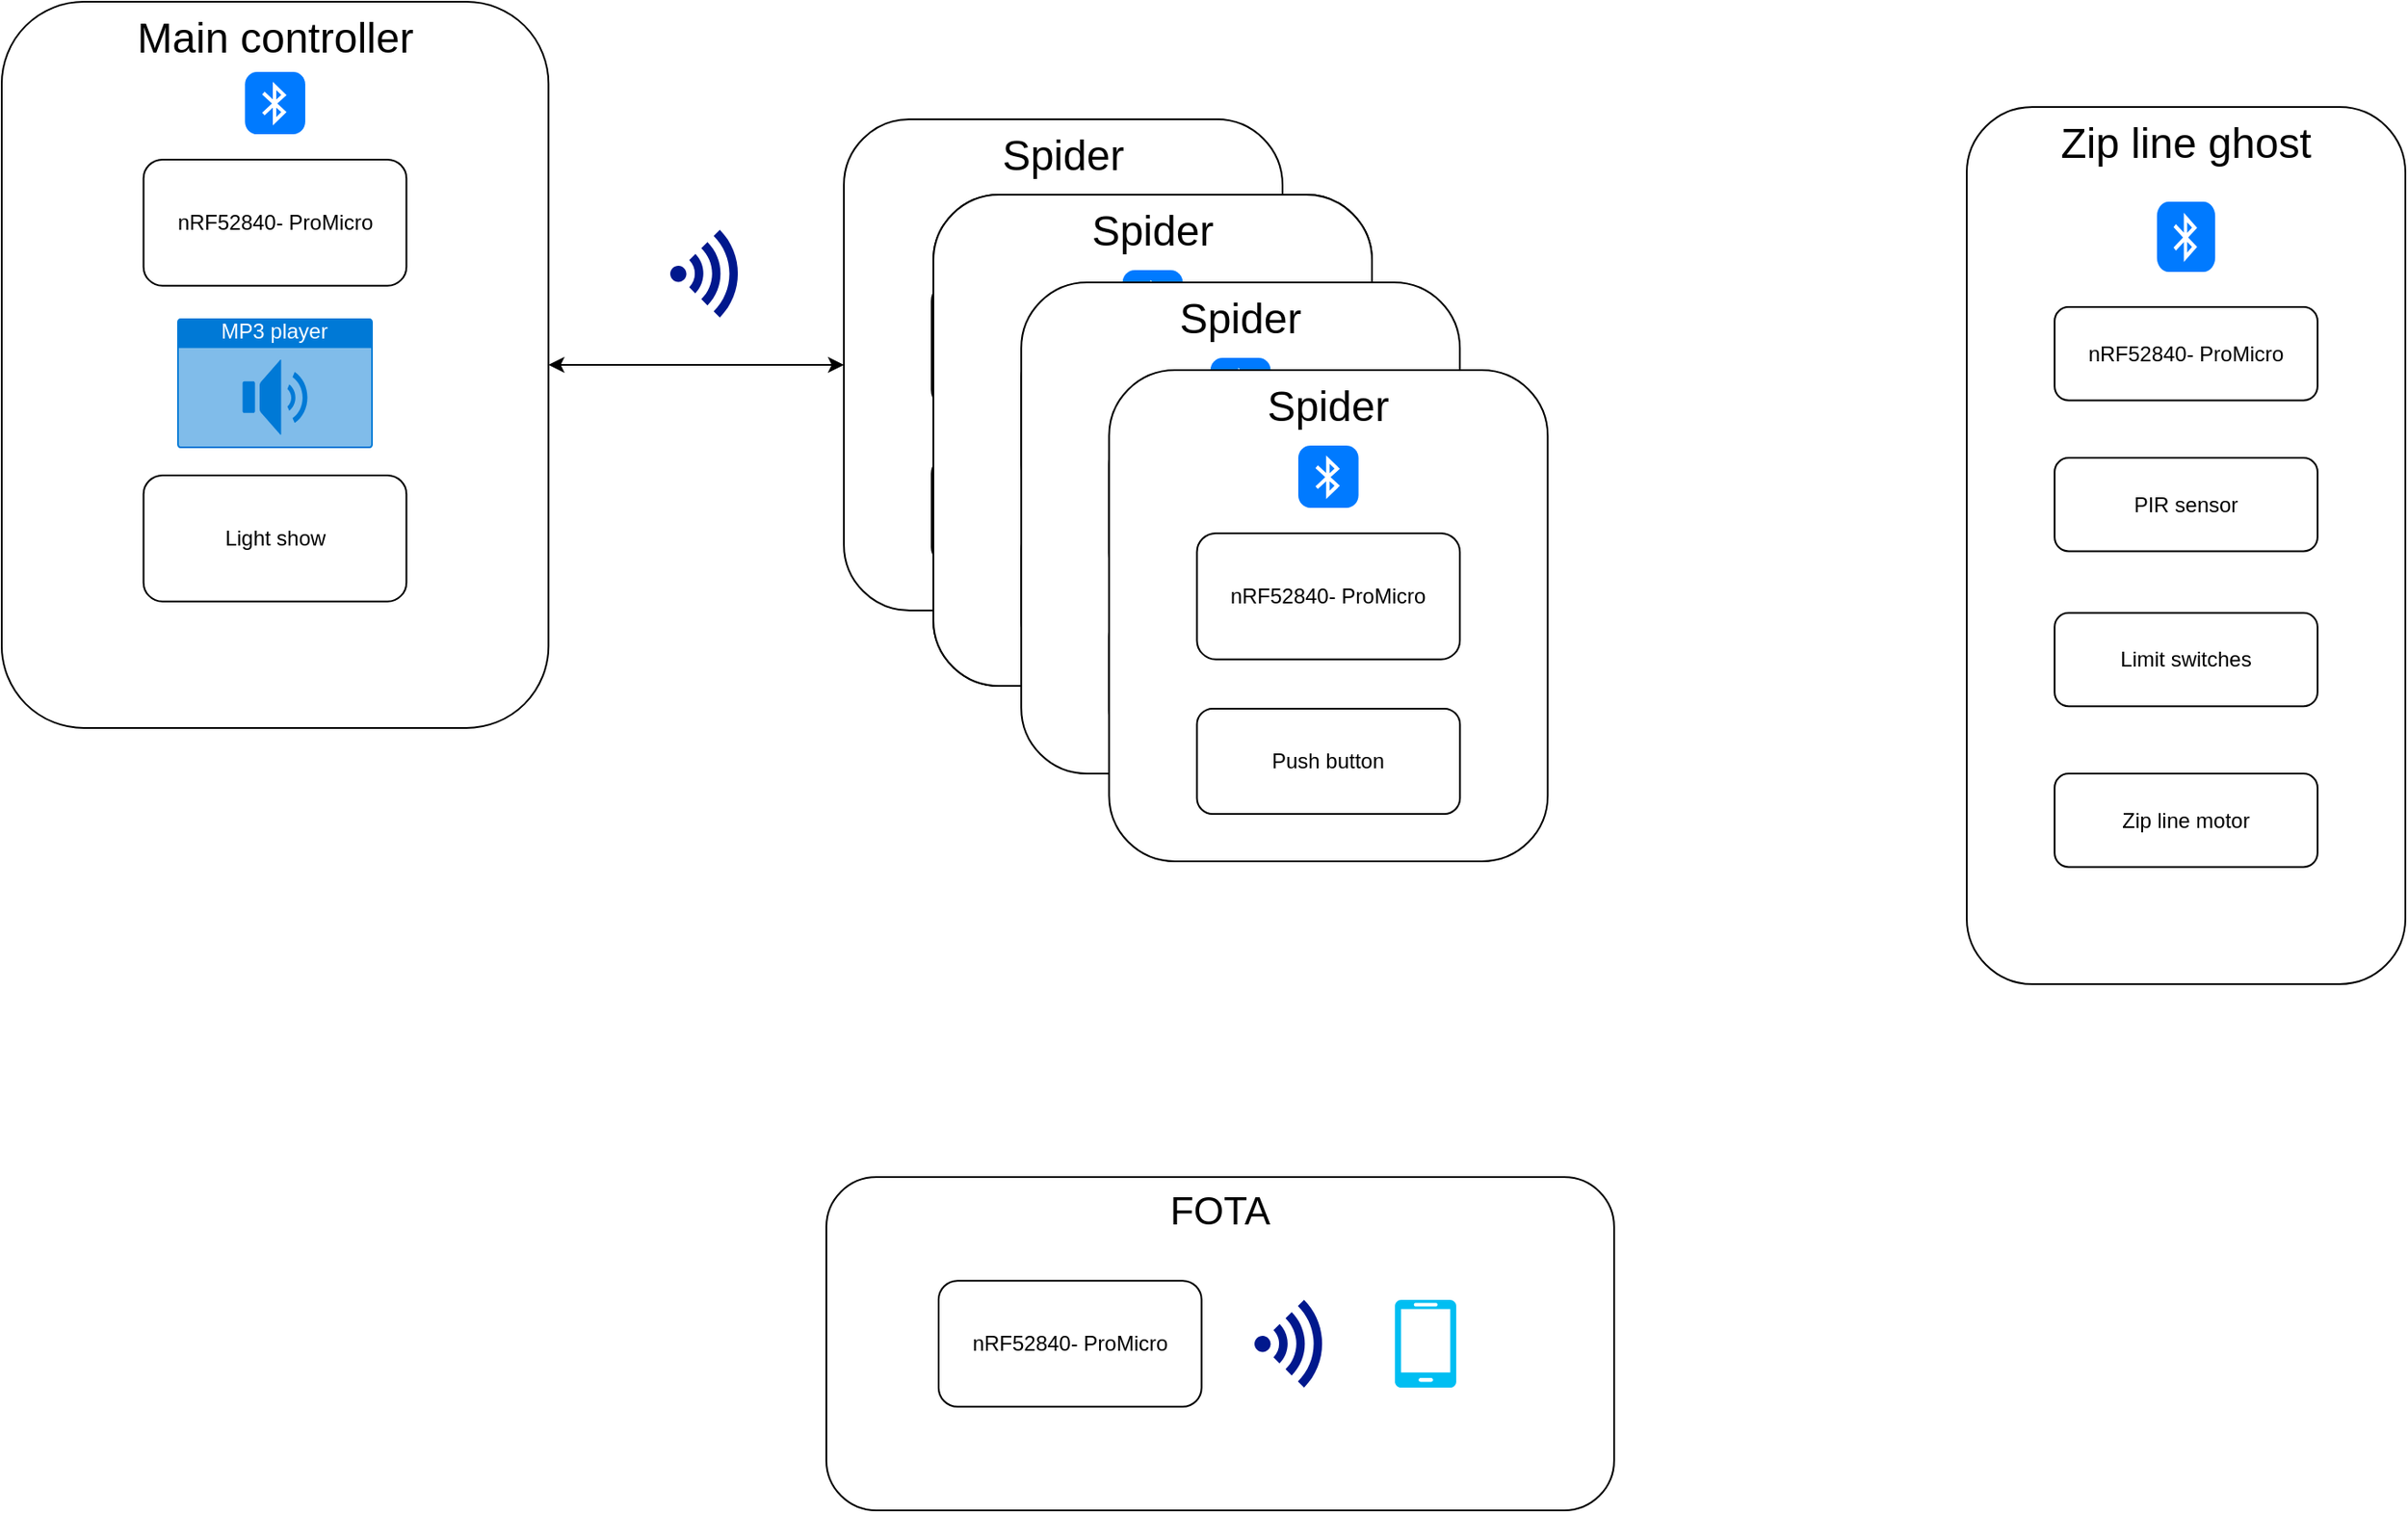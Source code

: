 <mxfile version="28.2.5">
  <diagram name="Overview" id="Ee0Iw_S2JRxoB4-WY5C9">
    <mxGraphModel dx="1665" dy="1920" grid="1" gridSize="10" guides="1" tooltips="1" connect="1" arrows="1" fold="1" page="1" pageScale="1" pageWidth="827" pageHeight="1169" math="0" shadow="0">
      <root>
        <mxCell id="0" />
        <mxCell id="1" parent="0" />
        <mxCell id="J4qjLFukdozDC3fq3n5I-4" value="" style="sketch=0;aspect=fixed;pointerEvents=1;shadow=0;dashed=0;html=1;strokeColor=none;labelPosition=center;verticalLabelPosition=bottom;verticalAlign=top;align=center;fillColor=#00188D;shape=mxgraph.mscae.enterprise.wireless_connection" parent="1" vertex="1">
          <mxGeometry x="481" y="-980" width="42" height="50" as="geometry" />
        </mxCell>
        <mxCell id="e-rBMQWlJPp391mwUoq_-2" value="" style="group" parent="1" connectable="0" vertex="1">
          <mxGeometry x="100" y="-1110" width="311.63" height="414" as="geometry" />
        </mxCell>
        <mxCell id="J4qjLFukdozDC3fq3n5I-7" value="Main controller" style="rounded=1;whiteSpace=wrap;html=1;align=center;verticalAlign=top;fontSize=24;" parent="e-rBMQWlJPp391mwUoq_-2" vertex="1">
          <mxGeometry width="311.63" height="414" as="geometry" />
        </mxCell>
        <mxCell id="J4qjLFukdozDC3fq3n5I-2" value="nRF52840- ProMicro" style="rounded=1;whiteSpace=wrap;html=1;" parent="e-rBMQWlJPp391mwUoq_-2" vertex="1">
          <mxGeometry x="80.81" y="90" width="149.85" height="71.84" as="geometry" />
        </mxCell>
        <mxCell id="J4qjLFukdozDC3fq3n5I-3" value="" style="html=1;strokeWidth=1;shadow=0;dashed=0;shape=mxgraph.ios7.misc.bluetooth;fillColor=#007AFF;strokeColor=none;buttonText=;strokeColor2=#222222;fontColor=#222222;fontSize=8;verticalLabelPosition=bottom;verticalAlign=top;align=center;sketch=0;" parent="e-rBMQWlJPp391mwUoq_-2" vertex="1">
          <mxGeometry x="138.639" y="40.001" width="34.342" height="35.526" as="geometry" />
        </mxCell>
        <mxCell id="J4qjLFukdozDC3fq3n5I-8" value="MP3 player" style="html=1;whiteSpace=wrap;strokeColor=none;fillColor=#0079D6;labelPosition=center;verticalLabelPosition=middle;verticalAlign=top;align=center;fontSize=12;outlineConnect=0;spacingTop=-6;fontColor=#FFFFFF;sketch=0;shape=mxgraph.sitemap.audio;" parent="e-rBMQWlJPp391mwUoq_-2" vertex="1">
          <mxGeometry x="100" y="180.45" width="111.48" height="74.08" as="geometry" />
        </mxCell>
        <mxCell id="e-rBMQWlJPp391mwUoq_-1" value="Light show" style="rounded=1;whiteSpace=wrap;html=1;" parent="e-rBMQWlJPp391mwUoq_-2" vertex="1">
          <mxGeometry x="80.81" y="270" width="149.85" height="71.84" as="geometry" />
        </mxCell>
        <mxCell id="e-rBMQWlJPp391mwUoq_-9" value="" style="group;fontSize=24;" parent="1" connectable="0" vertex="1">
          <mxGeometry x="580" y="-1043" width="250" height="280" as="geometry" />
        </mxCell>
        <mxCell id="e-rBMQWlJPp391mwUoq_-5" value="Spider" style="rounded=1;whiteSpace=wrap;html=1;verticalAlign=top;fontSize=24;" parent="e-rBMQWlJPp391mwUoq_-9" vertex="1">
          <mxGeometry width="250" height="280" as="geometry" />
        </mxCell>
        <mxCell id="e-rBMQWlJPp391mwUoq_-6" value="nRF52840- ProMicro" style="rounded=1;whiteSpace=wrap;html=1;" parent="e-rBMQWlJPp391mwUoq_-9" vertex="1">
          <mxGeometry x="50.08" y="93" width="149.85" height="71.84" as="geometry" />
        </mxCell>
        <mxCell id="e-rBMQWlJPp391mwUoq_-7" value="" style="html=1;strokeWidth=1;shadow=0;dashed=0;shape=mxgraph.ios7.misc.bluetooth;fillColor=#007AFF;strokeColor=none;buttonText=;strokeColor2=#222222;fontColor=#222222;fontSize=8;verticalLabelPosition=bottom;verticalAlign=top;align=center;sketch=0;" parent="e-rBMQWlJPp391mwUoq_-9" vertex="1">
          <mxGeometry x="107.83" y="43" width="34.342" height="35.526" as="geometry" />
        </mxCell>
        <mxCell id="e-rBMQWlJPp391mwUoq_-8" value="Push button" style="rounded=1;whiteSpace=wrap;html=1;" parent="e-rBMQWlJPp391mwUoq_-9" vertex="1">
          <mxGeometry x="50.08" y="193" width="149.92" height="60" as="geometry" />
        </mxCell>
        <mxCell id="e-rBMQWlJPp391mwUoq_-13" value="" style="endArrow=classic;startArrow=classic;html=1;rounded=0;entryX=0;entryY=0.5;entryDx=0;entryDy=0;exitX=1;exitY=0.5;exitDx=0;exitDy=0;" parent="1" source="J4qjLFukdozDC3fq3n5I-7" target="e-rBMQWlJPp391mwUoq_-5" edge="1">
          <mxGeometry width="50" height="50" relative="1" as="geometry">
            <mxPoint x="391" y="-830" as="sourcePoint" />
            <mxPoint x="441" y="-880" as="targetPoint" />
          </mxGeometry>
        </mxCell>
        <mxCell id="e-rBMQWlJPp391mwUoq_-14" value="S" style="group;fontSize=23;" parent="1" connectable="0" vertex="1">
          <mxGeometry x="1220" y="-1050" width="250" height="630" as="geometry" />
        </mxCell>
        <mxCell id="e-rBMQWlJPp391mwUoq_-10" value="&lt;font style=&quot;font-size: 24px;&quot;&gt;Zip line ghost&lt;/font&gt;" style="rounded=1;whiteSpace=wrap;html=1;verticalAlign=top;" parent="e-rBMQWlJPp391mwUoq_-14" vertex="1">
          <mxGeometry width="250" height="500" as="geometry" />
        </mxCell>
        <mxCell id="e-rBMQWlJPp391mwUoq_-11" value="nRF52840- ProMicro" style="rounded=1;whiteSpace=wrap;html=1;" parent="e-rBMQWlJPp391mwUoq_-14" vertex="1">
          <mxGeometry x="50.08" y="113.999" width="149.85" height="53.215" as="geometry" />
        </mxCell>
        <mxCell id="e-rBMQWlJPp391mwUoq_-12" value="" style="html=1;strokeWidth=1;shadow=0;dashed=0;shape=mxgraph.ios7.misc.bluetooth;fillColor=#007AFF;strokeColor=none;buttonText=;strokeColor2=#222222;fontColor=#222222;fontSize=8;verticalLabelPosition=bottom;verticalAlign=top;align=center;sketch=0;" parent="e-rBMQWlJPp391mwUoq_-14" vertex="1">
          <mxGeometry x="108.42" y="54" width="33.17" height="40" as="geometry" />
        </mxCell>
        <mxCell id="e-rBMQWlJPp391mwUoq_-21" value="PIR sensor" style="rounded=1;whiteSpace=wrap;html=1;" parent="e-rBMQWlJPp391mwUoq_-14" vertex="1">
          <mxGeometry x="50.08" y="200" width="149.85" height="53.215" as="geometry" />
        </mxCell>
        <mxCell id="e-rBMQWlJPp391mwUoq_-22" value="Limit switches" style="rounded=1;whiteSpace=wrap;html=1;" parent="e-rBMQWlJPp391mwUoq_-14" vertex="1">
          <mxGeometry x="50.08" y="288.39" width="149.85" height="53.215" as="geometry" />
        </mxCell>
        <mxCell id="e-rBMQWlJPp391mwUoq_-29" value="Zip line motor" style="rounded=1;whiteSpace=wrap;html=1;" parent="e-rBMQWlJPp391mwUoq_-14" vertex="1">
          <mxGeometry x="50.08" y="380" width="149.85" height="53.215" as="geometry" />
        </mxCell>
        <mxCell id="e-rBMQWlJPp391mwUoq_-20" value="" style="group" parent="1" connectable="0" vertex="1">
          <mxGeometry x="570" y="-440" width="449" height="190" as="geometry" />
        </mxCell>
        <mxCell id="e-rBMQWlJPp391mwUoq_-18" value="FOTA" style="rounded=1;whiteSpace=wrap;html=1;verticalAlign=top;fontSize=22;" parent="e-rBMQWlJPp391mwUoq_-20" vertex="1">
          <mxGeometry width="449" height="190" as="geometry" />
        </mxCell>
        <mxCell id="e-rBMQWlJPp391mwUoq_-16" value="nRF52840- ProMicro" style="rounded=1;whiteSpace=wrap;html=1;" parent="e-rBMQWlJPp391mwUoq_-20" vertex="1">
          <mxGeometry x="64" y="59.08" width="149.85" height="71.84" as="geometry" />
        </mxCell>
        <mxCell id="e-rBMQWlJPp391mwUoq_-17" value="" style="sketch=0;aspect=fixed;pointerEvents=1;shadow=0;dashed=0;html=1;strokeColor=none;labelPosition=center;verticalLabelPosition=bottom;verticalAlign=top;align=center;fillColor=#00188D;shape=mxgraph.mscae.enterprise.wireless_connection" parent="e-rBMQWlJPp391mwUoq_-20" vertex="1">
          <mxGeometry x="244" y="70" width="42" height="50" as="geometry" />
        </mxCell>
        <mxCell id="e-rBMQWlJPp391mwUoq_-15" value="" style="verticalLabelPosition=bottom;html=1;verticalAlign=top;align=center;strokeColor=none;fillColor=#00BEF2;shape=mxgraph.azure.mobile;pointerEvents=1;" parent="e-rBMQWlJPp391mwUoq_-20" vertex="1">
          <mxGeometry x="324" y="70" width="35" height="50" as="geometry" />
        </mxCell>
        <mxCell id="e-rBMQWlJPp391mwUoq_-30" value="" style="group;fontSize=24;" parent="1" connectable="0" vertex="1">
          <mxGeometry x="631" y="-1000" width="250" height="280" as="geometry" />
        </mxCell>
        <mxCell id="e-rBMQWlJPp391mwUoq_-31" value="Spider" style="rounded=1;whiteSpace=wrap;html=1;verticalAlign=top;fontSize=24;" parent="e-rBMQWlJPp391mwUoq_-30" vertex="1">
          <mxGeometry width="250" height="280" as="geometry" />
        </mxCell>
        <mxCell id="e-rBMQWlJPp391mwUoq_-32" value="nRF52840- ProMicro" style="rounded=1;whiteSpace=wrap;html=1;" parent="e-rBMQWlJPp391mwUoq_-30" vertex="1">
          <mxGeometry x="50.08" y="93" width="149.85" height="71.84" as="geometry" />
        </mxCell>
        <mxCell id="e-rBMQWlJPp391mwUoq_-33" value="" style="html=1;strokeWidth=1;shadow=0;dashed=0;shape=mxgraph.ios7.misc.bluetooth;fillColor=#007AFF;strokeColor=none;buttonText=;strokeColor2=#222222;fontColor=#222222;fontSize=8;verticalLabelPosition=bottom;verticalAlign=top;align=center;sketch=0;" parent="e-rBMQWlJPp391mwUoq_-30" vertex="1">
          <mxGeometry x="107.83" y="43" width="34.342" height="35.526" as="geometry" />
        </mxCell>
        <mxCell id="e-rBMQWlJPp391mwUoq_-34" value="Push button" style="rounded=1;whiteSpace=wrap;html=1;" parent="e-rBMQWlJPp391mwUoq_-30" vertex="1">
          <mxGeometry x="50.08" y="193" width="149.92" height="60" as="geometry" />
        </mxCell>
        <mxCell id="e-rBMQWlJPp391mwUoq_-35" value="" style="group;fontSize=24;" parent="1" connectable="0" vertex="1">
          <mxGeometry x="631" y="-1000" width="350.16" height="380" as="geometry" />
        </mxCell>
        <mxCell id="e-rBMQWlJPp391mwUoq_-36" value="Spider" style="rounded=1;whiteSpace=wrap;html=1;verticalAlign=top;fontSize=24;" parent="e-rBMQWlJPp391mwUoq_-35" vertex="1">
          <mxGeometry width="250" height="280" as="geometry" />
        </mxCell>
        <mxCell id="e-rBMQWlJPp391mwUoq_-37" value="nRF52840- ProMicro" style="rounded=1;whiteSpace=wrap;html=1;" parent="e-rBMQWlJPp391mwUoq_-35" vertex="1">
          <mxGeometry x="50.08" y="93" width="149.85" height="71.84" as="geometry" />
        </mxCell>
        <mxCell id="e-rBMQWlJPp391mwUoq_-38" value="" style="html=1;strokeWidth=1;shadow=0;dashed=0;shape=mxgraph.ios7.misc.bluetooth;fillColor=#007AFF;strokeColor=none;buttonText=;strokeColor2=#222222;fontColor=#222222;fontSize=8;verticalLabelPosition=bottom;verticalAlign=top;align=center;sketch=0;" parent="e-rBMQWlJPp391mwUoq_-35" vertex="1">
          <mxGeometry x="107.83" y="43" width="34.342" height="35.526" as="geometry" />
        </mxCell>
        <mxCell id="e-rBMQWlJPp391mwUoq_-39" value="Push button" style="rounded=1;whiteSpace=wrap;html=1;" parent="e-rBMQWlJPp391mwUoq_-35" vertex="1">
          <mxGeometry x="50.08" y="193" width="149.92" height="60" as="geometry" />
        </mxCell>
        <mxCell id="e-rBMQWlJPp391mwUoq_-40" value="" style="group;fontSize=24;" parent="e-rBMQWlJPp391mwUoq_-35" connectable="0" vertex="1">
          <mxGeometry x="50.08" y="50" width="300.08" height="330" as="geometry" />
        </mxCell>
        <mxCell id="e-rBMQWlJPp391mwUoq_-41" value="Spider" style="rounded=1;whiteSpace=wrap;html=1;verticalAlign=top;fontSize=24;" parent="e-rBMQWlJPp391mwUoq_-40" vertex="1">
          <mxGeometry width="250" height="280" as="geometry" />
        </mxCell>
        <mxCell id="e-rBMQWlJPp391mwUoq_-42" value="nRF52840- ProMicro" style="rounded=1;whiteSpace=wrap;html=1;" parent="e-rBMQWlJPp391mwUoq_-40" vertex="1">
          <mxGeometry x="50.08" y="93" width="149.85" height="71.84" as="geometry" />
        </mxCell>
        <mxCell id="e-rBMQWlJPp391mwUoq_-43" value="" style="html=1;strokeWidth=1;shadow=0;dashed=0;shape=mxgraph.ios7.misc.bluetooth;fillColor=#007AFF;strokeColor=none;buttonText=;strokeColor2=#222222;fontColor=#222222;fontSize=8;verticalLabelPosition=bottom;verticalAlign=top;align=center;sketch=0;" parent="e-rBMQWlJPp391mwUoq_-40" vertex="1">
          <mxGeometry x="107.83" y="43" width="34.342" height="35.526" as="geometry" />
        </mxCell>
        <mxCell id="e-rBMQWlJPp391mwUoq_-44" value="Push button" style="rounded=1;whiteSpace=wrap;html=1;" parent="e-rBMQWlJPp391mwUoq_-40" vertex="1">
          <mxGeometry x="50.08" y="193" width="149.92" height="60" as="geometry" />
        </mxCell>
        <mxCell id="e-rBMQWlJPp391mwUoq_-45" value="" style="group;fontSize=24;" parent="e-rBMQWlJPp391mwUoq_-40" connectable="0" vertex="1">
          <mxGeometry x="50.08" y="50" width="250" height="280" as="geometry" />
        </mxCell>
        <mxCell id="e-rBMQWlJPp391mwUoq_-46" value="Spider" style="rounded=1;whiteSpace=wrap;html=1;verticalAlign=top;fontSize=24;" parent="e-rBMQWlJPp391mwUoq_-45" vertex="1">
          <mxGeometry width="250" height="280" as="geometry" />
        </mxCell>
        <mxCell id="e-rBMQWlJPp391mwUoq_-47" value="nRF52840- ProMicro" style="rounded=1;whiteSpace=wrap;html=1;" parent="e-rBMQWlJPp391mwUoq_-45" vertex="1">
          <mxGeometry x="50.08" y="93" width="149.85" height="71.84" as="geometry" />
        </mxCell>
        <mxCell id="e-rBMQWlJPp391mwUoq_-48" value="" style="html=1;strokeWidth=1;shadow=0;dashed=0;shape=mxgraph.ios7.misc.bluetooth;fillColor=#007AFF;strokeColor=none;buttonText=;strokeColor2=#222222;fontColor=#222222;fontSize=8;verticalLabelPosition=bottom;verticalAlign=top;align=center;sketch=0;" parent="e-rBMQWlJPp391mwUoq_-45" vertex="1">
          <mxGeometry x="107.83" y="43" width="34.342" height="35.526" as="geometry" />
        </mxCell>
        <mxCell id="e-rBMQWlJPp391mwUoq_-49" value="Push button" style="rounded=1;whiteSpace=wrap;html=1;" parent="e-rBMQWlJPp391mwUoq_-45" vertex="1">
          <mxGeometry x="50.08" y="193" width="149.92" height="60" as="geometry" />
        </mxCell>
      </root>
    </mxGraphModel>
  </diagram>
</mxfile>
